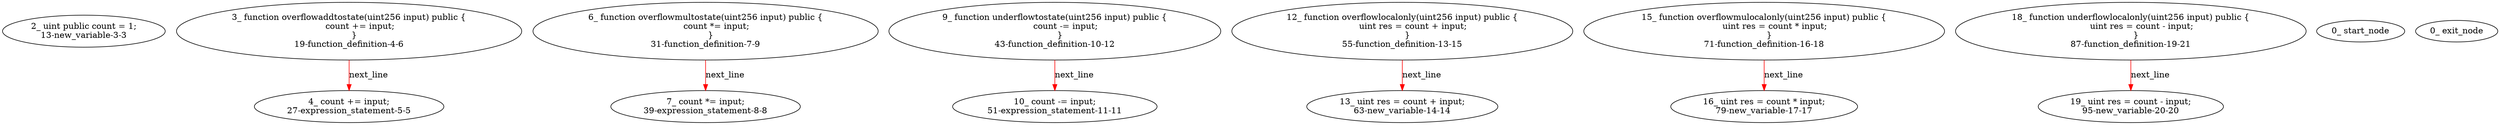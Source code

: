 digraph  {
13 [label="2_ uint public count = 1;\n13-new_variable-3-3", method="", type_label=new_variable];
19 [label="3_ function overflowaddtostate(uint256 input) public {\n        count += input;\n    }\n19-function_definition-4-6", method="overflowaddtostate(uint256 input)", type_label=function_definition];
27 [label="4_ count += input;\n27-expression_statement-5-5", method="overflowaddtostate(uint256 input)", type_label=expression_statement];
31 [label="6_ function overflowmultostate(uint256 input) public {\n        count *= input;\n    }\n31-function_definition-7-9", method="overflowmultostate(uint256 input)", type_label=function_definition];
39 [label="7_ count *= input;\n39-expression_statement-8-8", method="overflowmultostate(uint256 input)", type_label=expression_statement];
43 [label="9_ function underflowtostate(uint256 input) public {\n        count -= input;\n    }\n43-function_definition-10-12", method="underflowtostate(uint256 input)", type_label=function_definition];
51 [label="10_ count -= input;\n51-expression_statement-11-11", method="underflowtostate(uint256 input)", type_label=expression_statement];
55 [label="12_ function overflowlocalonly(uint256 input) public {\n        uint res = count + input;\n    }\n55-function_definition-13-15", method="overflowlocalonly(uint256 input)", type_label=function_definition];
63 [label="13_ uint res = count + input;\n63-new_variable-14-14", method="overflowlocalonly(uint256 input)", type_label=new_variable];
71 [label="15_ function overflowmulocalonly(uint256 input) public {\n        uint res = count * input;\n    }\n71-function_definition-16-18", method="overflowmulocalonly(uint256 input)", type_label=function_definition];
79 [label="16_ uint res = count * input;\n79-new_variable-17-17", method="overflowmulocalonly(uint256 input)", type_label=new_variable];
87 [label="18_ function underflowlocalonly(uint256 input) public {\n       	uint res = count - input;\n    }\n87-function_definition-19-21", method="underflowlocalonly(uint256 input)", type_label=function_definition];
95 [label="19_ uint res = count - input;\n95-new_variable-20-20", method="underflowlocalonly(uint256 input)", type_label=new_variable];
1 [label="0_ start_node", method="", type_label=start];
2 [label="0_ exit_node", method="", type_label=exit];
19 -> 27  [color=red, controlflow_type=next_line, edge_type=CFG_edge, key=0, label=next_line];
31 -> 39  [color=red, controlflow_type=next_line, edge_type=CFG_edge, key=0, label=next_line];
43 -> 51  [color=red, controlflow_type=next_line, edge_type=CFG_edge, key=0, label=next_line];
55 -> 63  [color=red, controlflow_type=next_line, edge_type=CFG_edge, key=0, label=next_line];
71 -> 79  [color=red, controlflow_type=next_line, edge_type=CFG_edge, key=0, label=next_line];
87 -> 95  [color=red, controlflow_type=next_line, edge_type=CFG_edge, key=0, label=next_line];
}
